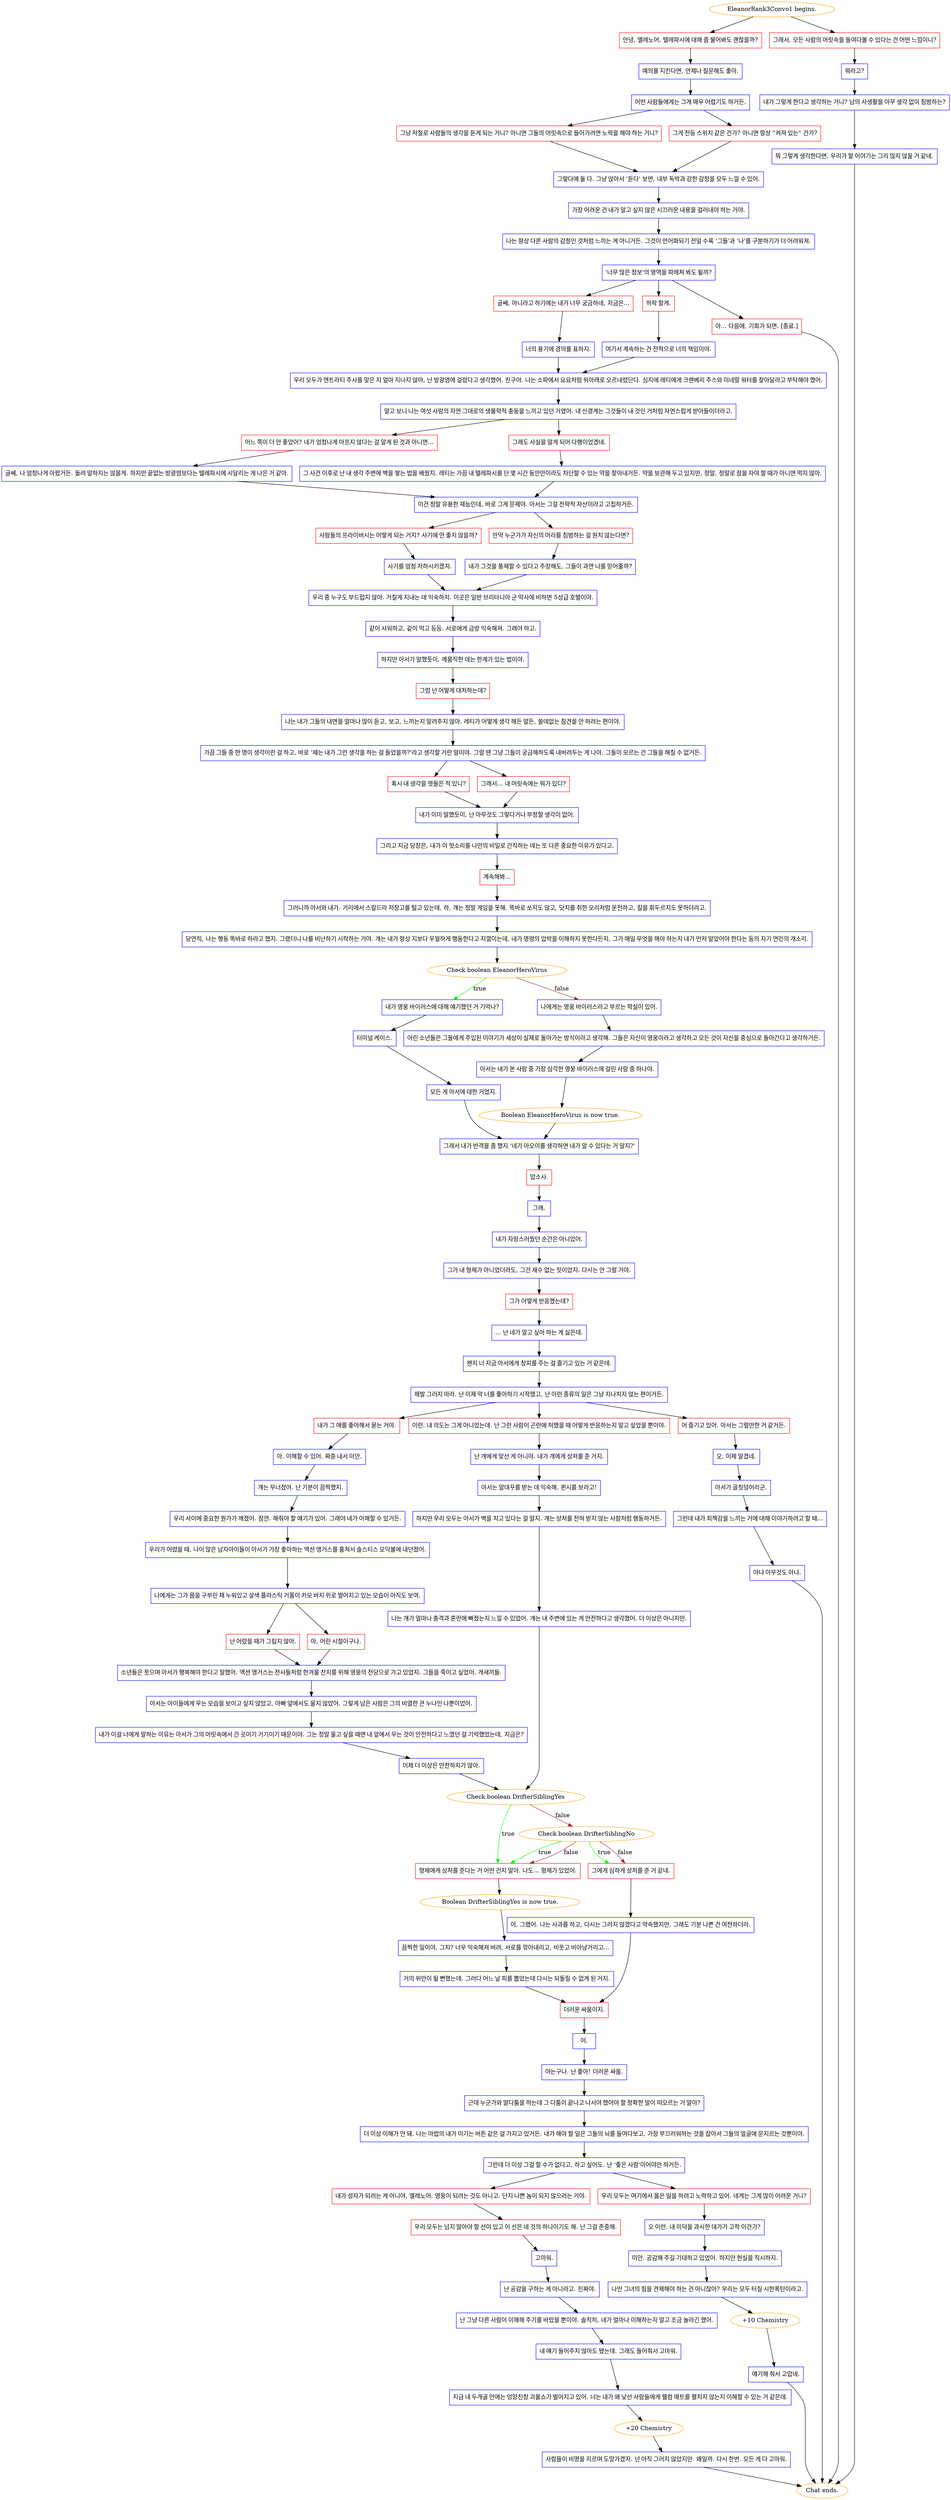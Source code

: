 digraph {
	"EleanorRank3Convo1 begins." [color=orange];
		"EleanorRank3Convo1 begins." -> j750730598;
		"EleanorRank3Convo1 begins." -> j510113493;
	j750730598 [label="안녕, 엘레노어, 텔레파시에 대해 좀 물어봐도 괜찮을까?",shape=box,color=red];
		j750730598 -> j3365467575;
	j510113493 [label="그래서, 모든 사람의 머릿속을 들여다볼 수 있다는 건 어떤 느낌이니?",shape=box,color=red];
		j510113493 -> j3899867724;
	j3365467575 [label="예의를 지킨다면, 언제나 질문해도 좋아.",shape=box,color=blue];
		j3365467575 -> j3432897921;
	j3899867724 [label="뭐라고?",shape=box,color=blue];
		j3899867724 -> j1287761527;
	j3432897921 [label="어떤 사람들에게는 그게 매우 어렵기도 하거든.",shape=box,color=blue];
		j3432897921 -> j3616089624;
		j3432897921 -> j1105703716;
	j1287761527 [label="내가 그렇게 한다고 생각하는 거니? 남의 사생활을 아무 생각 없이 침범하는?",shape=box,color=blue];
		j1287761527 -> j2680756335;
	j3616089624 [label="그냥 저절로 사람들의 생각을 듣게 되는 거니? 아니면 그들의 머릿속으로 들어가려면 노력을 해야 하는 거니?",shape=box,color=red];
		j3616089624 -> j1845826431;
	j1105703716 [label="그게 전등 스위치 같은 건가? 아니면 항상 \"켜져 있는\" 건가?",shape=box,color=red];
		j1105703716 -> j1845826431;
	j2680756335 [label="뭐 그렇게 생각한다면, 우리가 할 이야기는 그리 많지 않을 거 같네.",shape=box,color=blue];
		j2680756335 -> "Chat ends.";
	j1845826431 [label="그렇다에 둘 다. 그냥 앉아서 '듣다' 보면, 내부 독박과 강한 감정을 모두 느낄 수 있어.",shape=box,color=blue];
		j1845826431 -> j1730140573;
	"Chat ends." [color=orange];
	j1730140573 [label="가장 어려운 건 내가 알고 싶지 않은 시끄러운 내용을 걸러내야 하는 거야.",shape=box,color=blue];
		j1730140573 -> j823477762;
	j823477762 [label="나는 항상 다른 사람의 감정인 것처럼 느끼는 게 아니거든. 그것이 언어화되기 전일 수록 '그들'과 '나'를 구분하기가 더 어려워져.",shape=box,color=blue];
		j823477762 -> j2872120825;
	j2872120825 [label="'너무 많은 정보'의 영역을 파헤쳐 봐도 될까?",shape=box,color=blue];
		j2872120825 -> j3383943140;
		j2872120825 -> j1176826013;
		j2872120825 -> j3698577857;
	j3383943140 [label="글쎄, 아니라고 하기에는 내가 너무 궁금하네, 지금은...",shape=box,color=red];
		j3383943140 -> j1007926552;
	j1176826013 [label="허락 할게.",shape=box,color=red];
		j1176826013 -> j2964930522;
	j3698577857 [label="아... 다음에, 기회가 되면. [종료.]",shape=box,color=red];
		j3698577857 -> "Chat ends.";
	j1007926552 [label="너의 용기에 경의를 표하지.",shape=box,color=blue];
		j1007926552 -> j3234027366;
	j2964930522 [label="여기서 계속하는 건 전적으로 너의 책임이야.",shape=box,color=blue];
		j2964930522 -> j3234027366;
	j3234027366 [label="우리 모두가 엔트라티 주사를 맞은 지 얼마 지나지 않아, 난 방광염에 걸렸다고 생각했어. 친구야. 나는 소파에서 요요처럼 위아래로 오르내렸단다. 심지에 레티에게 크랜베리 주스와 미네랄 워터를 찾아달라고 부탁해야 했어.",shape=box,color=blue];
		j3234027366 -> j1843328591;
	j1843328591 [label="알고 보니 나는 여섯 사람의 자연 그대로의 생물학적 충동을 느끼고 있던 거였어. 내 신경계는 그것들이 내 것인 거처럼 자연스럽게 받아들이더라고.",shape=box,color=blue];
		j1843328591 -> j3386778468;
		j1843328591 -> j2147695845;
	j3386778468 [label="어느 쪽이 더 안 좋았어? 네가 엄청나게 아프지 않다는 걸 알게 된 것과 아니면...",shape=box,color=red];
		j3386778468 -> j1405807786;
	j2147695845 [label="그래도 사실을 알게 되어 다행이었겠네.",shape=box,color=red];
		j2147695845 -> j2098984572;
	j1405807786 [label="글쎄, 나 엄청나게 아팠거든. 돌려 말하지는 않을게. 하지만 끝없는 방광염보다는 텔레파시에 시달리는 게 나은 거 같아.",shape=box,color=blue];
		j1405807786 -> j376376924;
	j2098984572 [label="그 사건 이후로 난 내 생각 주변에 벽을 쌓는 법을 배웠지. 레티는 가끔 내 텔레파시를 단 몇 시간 동안만이라도 차단할 수 있는 약을 찾아내거든. 약을 보관해 두고 있지만, 정말, 정말로 잠을 자야 할 때가 아니면 먹지 않아.",shape=box,color=blue];
		j2098984572 -> j376376924;
	j376376924 [label="이건 정말 유용한 재능인데, 바로 그게 문제야. 아서는 그걸 전략적 자산이라고 고집하거든.",shape=box,color=blue];
		j376376924 -> j2113372685;
		j376376924 -> j897098498;
	j2113372685 [label="사람들의 프라이버시는 어떻게 되는 거지? 사기에 안 좋지 않을까?",shape=box,color=red];
		j2113372685 -> j166888457;
	j897098498 [label="만약 누군가가 자신의 머리를 침범하는 걸 원치 않는다면?",shape=box,color=red];
		j897098498 -> j767253033;
	j166888457 [label="사기를 엄청 저하시키겠지.",shape=box,color=blue];
		j166888457 -> j1598833974;
	j767253033 [label="내가 그것을 통제할 수 있다고 주장해도, 그들이 과연 나를 믿어줄까?",shape=box,color=blue];
		j767253033 -> j1598833974;
	j1598833974 [label="우리 중 누구도 부드럽지 않아. 거칠게 지내는 데 익숙하지. 이곳은 일반 브리타니아 군 막사에 비하면 5성급 호텔이야.",shape=box,color=blue];
		j1598833974 -> j3431759857;
	j3431759857 [label="같이 샤워하고, 같이 먹고 등등. 서로에게 금방 익숙해져. 그래야 하고.",shape=box,color=blue];
		j3431759857 -> j994581369;
	j994581369 [label="하지만 아서가 말했듯이, 께름직한 데는 한계가 있는 법이야.",shape=box,color=blue];
		j994581369 -> j1156010443;
	j1156010443 [label="그럼 넌 어떻게 대처하는데?",shape=box,color=red];
		j1156010443 -> j250912560;
	j250912560 [label="나는 내가 그들의 내면을 얼마나 많이 듣고, 보고, 느끼는지 알려주지 않아. 레티가 어떻게 생각 해든 말든, 쓸데없는 참견을 안 하려는 편이야.",shape=box,color=blue];
		j250912560 -> j1875996240;
	j1875996240 [label="가끔 그들 중 한 명이 생각이란 걸 하고, 바로 '쟤는 내가 그런 생각을 하는 걸 들었을까?'라고 생각할 거란 말이야. 그럴 땐 그냥 그들이 궁금해하도록 내버려두는 게 나아. 그들이 모르는 건 그들을 해칠 수 없거든.",shape=box,color=blue];
		j1875996240 -> j2774462401;
		j1875996240 -> j20110494;
	j2774462401 [label="혹시 내 생각을 엿들은 적 있니?",shape=box,color=red];
		j2774462401 -> j119175735;
	j20110494 [label="그래서... 내 머릿속에는 뭐가 있디?",shape=box,color=red];
		j20110494 -> j119175735;
	j119175735 [label="내가 이미 말했듯이, 난 아무것도 그렇다거나 부정할 생각이 없어.",shape=box,color=blue];
		j119175735 -> j3603747095;
	j3603747095 [label="그리고 지금 당장은, 내가 이 헛소리를 나만의 비밀로 간직하는 데는 또 다른 중요한 이유가 있다고.",shape=box,color=blue];
		j3603747095 -> j431086373;
	j431086373 [label="계속해봐...",shape=box,color=red];
		j431086373 -> j1693762817;
	j1693762817 [label="그러니까 아서와 내가. 거리에서 스칼드라 저장고를 털고 있는데, 하, 걔는 정말 게임을 못해. 똑바로 쏘지도 않고, 닷지를 취한 오리처럼 운전하고, 칼을 휘두르지도 못하더라고.",shape=box,color=blue];
		j1693762817 -> j2797272203;
	j2797272203 [label="당연히, 나는 행동 똑바로 하라고 했지. 그랬더니 나를 비난하기 시작하는 거야. 걔는 내가 항상 지보다 우월하게 행동한다고 지껄이는데, 내가 명령의 압박을 이해하지 못한다든지, 그가 매일 무엇을 해야 하는지 내가 먼저 알았어야 한다는 등의 자기 연민의 개소리.",shape=box,color=blue];
		j2797272203 -> j1362887736;
	j1362887736 [label="Check boolean EleanorHeroVirus",color=orange];
		j1362887736 -> j473733056 [label=true,color=green];
		j1362887736 -> j1537856298 [label=false,color=brown];
	j473733056 [label="내가 영웅 바이러스에 대해 얘기했던 거 기억나?",shape=box,color=blue];
		j473733056 -> j1823409498;
	j1537856298 [label="나에게는 영웅 바이러스라고 부르는 학설이 있어.",shape=box,color=blue];
		j1537856298 -> j1880124405;
	j1823409498 [label="터미널 케이스.",shape=box,color=blue];
		j1823409498 -> j1204369428;
	j1880124405 [label="어린 소년들은 그들에게 주입된 이야기가 세상이 실제로 돌아가는 방식이라고 생각해. 그들은 자신이 영웅이라고 생각하고 모든 것이 자신을 중심으로 돌아간다고 생각하거든.",shape=box,color=blue];
		j1880124405 -> j1977537997;
	j1204369428 [label="모든 게 아서에 대한 거였지.",shape=box,color=blue];
		j1204369428 -> j3212579102;
	j1977537997 [label="아서는 내가 본 사람 중 가장 심각한 영웅 바이러스에 걸린 사람 중 하나야.",shape=box,color=blue];
		j1977537997 -> j1547405558;
	j3212579102 [label="그래서 내가 반격을 좀 했지 '네가 아오이를 생각하면 내가 알 수 있다는 거 알지?'",shape=box,color=blue];
		j3212579102 -> j2526149454;
	j1547405558 [label="Boolean EleanorHeroVirus is now true.",color=orange];
		j1547405558 -> j3212579102;
	j2526149454 [label="맙소사.",shape=box,color=red];
		j2526149454 -> j1395182225;
	j1395182225 [label="그래.",shape=box,color=blue];
		j1395182225 -> j1119907850;
	j1119907850 [label="내가 자랑스러웠던 순간은 아니었어.",shape=box,color=blue];
		j1119907850 -> j977232036;
	j977232036 [label="그가 내 형제가 아니었더라도, 그건 재수 없는 짓이었지. 다시는 안 그럴 거야.",shape=box,color=blue];
		j977232036 -> j3339271736;
	j3339271736 [label="그가 어떻게 반응했는데?",shape=box,color=red];
		j3339271736 -> j1441741005;
	j1441741005 [label="... 난 네가 알고 싶어 하는 게 싫은데.",shape=box,color=blue];
		j1441741005 -> j1402664098;
	j1402664098 [label="왠지 너 지금 아서에게 창피를 주는 걸 즐기고 있는 거 같은데.",shape=box,color=blue];
		j1402664098 -> j2505270956;
	j2505270956 [label="제발 그러지 마라. 난 이제 막 너를 좋아하기 시작했고, 난 이런 종류의 일은 그냥 지나치지 않는 편이거든.",shape=box,color=blue];
		j2505270956 -> j427809012;
		j2505270956 -> j985872962;
		j2505270956 -> j613727664;
	j427809012 [label="내가 그 애를 좋아해서 묻는 거야.",shape=box,color=red];
		j427809012 -> j475626738;
	j985872962 [label="이런. 내 의도는 그게 아니었는데. 난 그런 사람이 곤란에 처했을 때 어떻게 반응하는지 알고 싶었을 뿐이야.",shape=box,color=red];
		j985872962 -> j3029637866;
	j613727664 [label="어 즐기고 있어. 아서는 그럴만한 거 같거든.",shape=box,color=red];
		j613727664 -> j2051083927;
	j475626738 [label="아. 이해할 수 있어. 짜증 내서 미안.",shape=box,color=blue];
		j475626738 -> j1496056456;
	j3029637866 [label="난 걔에게 맞선 게 아니야. 내가 걔에게 상처를 준 거지.",shape=box,color=blue];
		j3029637866 -> j3450380010;
	j2051083927 [label="오, 이제 알겠네.",shape=box,color=blue];
		j2051083927 -> j2590103483;
	j1496056456 [label="걔는 무너졌어. 난 기분이 끔찍했지.",shape=box,color=blue];
		j1496056456 -> j4054538812;
	j3450380010 [label="아서는 말대꾸를 받는 데 익숙해. 퀸시를 보라고!",shape=box,color=blue];
		j3450380010 -> j2427665309;
	j2590103483 [label="아서가 골칫덩어리군.",shape=box,color=blue];
		j2590103483 -> j4267598471;
	j4054538812 [label="우리 사이에 중요한 뭔가가 깨졌어. 잠깐. 해줘야 할 얘기가 있어. 그래야 네가 이해할 수 있거든.",shape=box,color=blue];
		j4054538812 -> j3686399327;
	j2427665309 [label="하지만 우리 모두는 아서가 벽을 치고 있다는 걸 알지. 걔는 상처를 전혀 받지 않는 사람처럼 행동하거든.",shape=box,color=blue];
		j2427665309 -> j4284195151;
	j4267598471 [label="그런데 내가 죄책감을 느끼는 거에 대해 이야기하려고 할 때...",shape=box,color=blue];
		j4267598471 -> j1801181557;
	j3686399327 [label="우리가 어렸을 때, 나이 많은 남자아이들이 아서가 가장 좋아하는 액션 앵거스를 훔쳐서 솔스티스 모닥불에 내던졌어.",shape=box,color=blue];
		j3686399327 -> j293319717;
	j4284195151 [label="나는 걔가 얼마나 충격과 혼란에 빠졌는지 느낄 수 있었어. 걔는 내 주변에 있는 게 안전하다고 생각했어. 더 이상은 아니지만.",shape=box,color=blue];
		j4284195151 -> j4218162884;
	j1801181557 [label="아냐 아무것도 아냐.",shape=box,color=blue];
		j1801181557 -> "Chat ends.";
	j293319717 [label="나에게는 그가 몸을 구부린 채 누워있고 살색 플라스틱 거품이 카모 바지 위로 떨어지고 있는 모습이 아직도 보여.",shape=box,color=blue];
		j293319717 -> j4080566112;
		j293319717 -> j156855364;
	j4218162884 [label="Check boolean DrifterSiblingYes",color=orange];
		j4218162884 -> j2845404550 [label=true,color=green];
		j4218162884 -> j1944990817 [label=false,color=brown];
	j4080566112 [label="난 어렸을 때가 그립지 않아.",shape=box,color=red];
		j4080566112 -> j1496467044;
	j156855364 [label="아, 어린 시절이구나.",shape=box,color=red];
		j156855364 -> j1496467044;
	j2845404550 [label="형제에게 상처를 준다는 거 어떤 건지 알아. 나도... 형제가 있었어.",shape=box,color=red];
		j2845404550 -> j2181252087;
	j1944990817 [label="Check boolean DrifterSiblingNo",color=orange];
		j1944990817 -> j2845404550 [label=true,color=green];
		j1944990817 -> j4214986100 [label=true,color=green];
		j1944990817 -> j2845404550 [label=false,color=brown];
		j1944990817 -> j4214986100 [label=false,color=brown];
	j1496467044 [label="소년들은 웃으며 아서가 행복해야 한다고 말했어. 액션 앵거스는 전사들처럼 한겨울 잔치를 위해 영웅의 전당으로 가고 있었지. 그들을 죽이고 싶었어. 개새끼들.",shape=box,color=blue];
		j1496467044 -> j2343506789;
	j2181252087 [label="Boolean DrifterSiblingYes is now true.",color=orange];
		j2181252087 -> j4182602958;
	j4214986100 [label="그에게 심하게 상처를 준 거 같네.",shape=box,color=red];
		j4214986100 -> j268699527;
	j2343506789 [label="아서는 아이들에게 우는 모습을 보이고 싶지 않았고, 아빠 앞에서도 울지 않았어. 그렇게 남은 사람은 그의 비열한 큰 누나인 나뿐이었어.",shape=box,color=blue];
		j2343506789 -> j1908157803;
	j4182602958 [label="끔찍한 일이야, 그치? 너무 익숙해져 버려, 서로를 깎아내리고, 비웃고 비아냥거리고...",shape=box,color=blue];
		j4182602958 -> j3997691872;
	j268699527 [label="어, 그랬어. 나는 사과를 하고, 다시는 그러지 않겠다고 약속했지만, 그래도 기분 나쁜 건 여전하더라.",shape=box,color=blue];
		j268699527 -> j2371979173;
	j1908157803 [label="내가 이걸 너에게 말하는 이유는 아서가 그의 머릿속에서 간 곳이기 거기이기 때문이야. 그는 정말 울고 싶을 때면 내 앞에서 우는 것이 안전하다고 느꼈던 걸 기억했었는데, 지금은?",shape=box,color=blue];
		j1908157803 -> j3205233452;
	j3997691872 [label="거의 위안이 될 뻔했는데. 그러다 어느 날 피를 뽑았는데 다시는 되돌릴 수 없게 된 거지.",shape=box,color=blue];
		j3997691872 -> j2371979173;
	j2371979173 [label="더러운 싸움이지.",shape=box,color=red];
		j2371979173 -> j3957473467;
	j3205233452 [label="이제 더 이상은 안전하지가 않아.",shape=box,color=blue];
		j3205233452 -> j4218162884;
	j3957473467 [label="어.",shape=box,color=blue];
		j3957473467 -> j845268693;
	j845268693 [label="아는구나. 난 좋아! 더러운 싸움.",shape=box,color=blue];
		j845268693 -> j3336399300;
	j3336399300 [label="근데 누군가와 말다툼을 하는데 그 다툼이 끝나고 나서야 했어야 할 정확한 말이 떠오르는 거 알아?",shape=box,color=blue];
		j3336399300 -> j2301826107;
	j2301826107 [label="더 이상 이해가 안 돼. 나는 마법의 내가 이기는 버튼 같은 걸 가지고 있거든. 내가 해야 할 일은 그들의 뇌를 들여다보고, 가장 부끄러워하는 것을 잡아서 그들의 얼굴에 문지르는 것뿐이야.",shape=box,color=blue];
		j2301826107 -> j733182522;
	j733182522 [label="그런데 더 이상 그걸 할 수가 없다고, 하고 싶어도. 난 '좋은 사람'이어야만 하거든.",shape=box,color=blue];
		j733182522 -> j3585606941;
		j733182522 -> j1567915149;
	j3585606941 [label="내가 성자가 되려는 게 아니야, 엘레노어. 영웅이 되려는 것도 아니고. 단지 나쁜 놈이 되지 않으려는 거야.",shape=box,color=red];
		j3585606941 -> j989503429;
	j1567915149 [label="우리 모두는 여기에서 옳은 일을 하려고 노력하고 있어. 네게는 그게 많이 어려운 거니?",shape=box,color=red];
		j1567915149 -> j3595029233;
	j989503429 [label="우리 모두는 넘지 말아야 할 선이 있고 이 선은 네 것의 하나이기도 해. 난 그걸 존중해.",shape=box,color=red];
		j989503429 -> j3778428951;
	j3595029233 [label="오 이런. 내 미덕을 과시한 대가가 고작 이건가?",shape=box,color=blue];
		j3595029233 -> j1932708316;
	j3778428951 [label="고마워.",shape=box,color=blue];
		j3778428951 -> j12415301;
	j1932708316 [label="미안. 공감해 주길 기대하고 있었어. 하지만 현실을 직시하지.",shape=box,color=blue];
		j1932708316 -> j4248772627;
	j12415301 [label="난 공감을 구하는 게 아니라고. 진짜야.",shape=box,color=blue];
		j12415301 -> j4286719646;
	j4248772627 [label="나만 그녀의 힘을 견제해야 하는 건 아니잖아? 우리는 모두 터질 시한폭탄이라고.",shape=box,color=blue];
		j4248772627 -> j2267961954;
	j4286719646 [label="난 그냥 다른 사람이 이해해 주기를 바랐을 뿐이야. 솔직히, 네가 얼마나 이해하는지 알고 조금 놀라긴 했어.",shape=box,color=blue];
		j4286719646 -> j1059599629;
	j2267961954 [label="+10 Chemistry",color=orange];
		j2267961954 -> j75419966;
	j1059599629 [label="내 얘기 들어주지 않아도 됐는데. 그래도 들어줘서 고마워.",shape=box,color=blue];
		j1059599629 -> j606584456;
	j75419966 [label="얘기해 줘서 고맙네.",shape=box,color=blue];
		j75419966 -> "Chat ends.";
	j606584456 [label="지금 내 두개골 안에는 엉망진창 괴물쇼가 벌어지고 있어. 너는 내가 왜 낯선 사람들에게 웰컴 매트를 펼치지 않는지 이해할 수 있는 거 같은데.",shape=box,color=blue];
		j606584456 -> j346992459;
	j346992459 [label="+20 Chemistry",color=orange];
		j346992459 -> j335066414;
	j335066414 [label="사람들이 비명을 지르며 도망가겠지. 넌 아직 그러지 않았지만. 왜일까. 다시 한번. 모든 게 다 고마워.",shape=box,color=blue];
		j335066414 -> "Chat ends.";
}